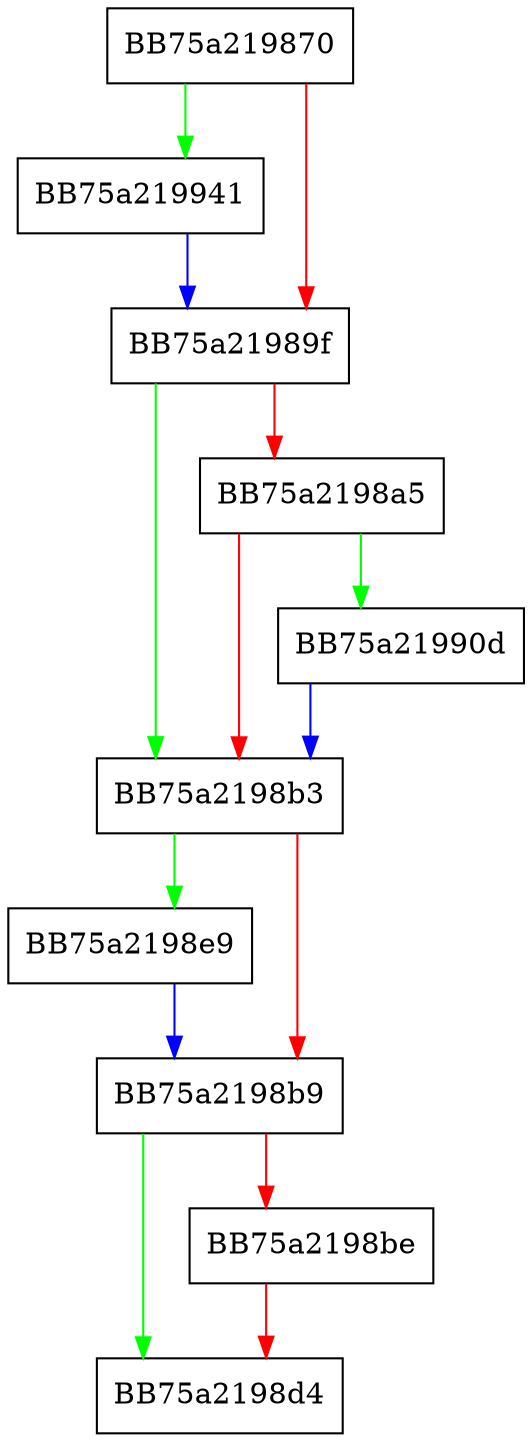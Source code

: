 digraph SymCryptMd5Append {
  node [shape="box"];
  graph [splines=ortho];
  BB75a219870 -> BB75a219941 [color="green"];
  BB75a219870 -> BB75a21989f [color="red"];
  BB75a21989f -> BB75a2198b3 [color="green"];
  BB75a21989f -> BB75a2198a5 [color="red"];
  BB75a2198a5 -> BB75a21990d [color="green"];
  BB75a2198a5 -> BB75a2198b3 [color="red"];
  BB75a2198b3 -> BB75a2198e9 [color="green"];
  BB75a2198b3 -> BB75a2198b9 [color="red"];
  BB75a2198b9 -> BB75a2198d4 [color="green"];
  BB75a2198b9 -> BB75a2198be [color="red"];
  BB75a2198be -> BB75a2198d4 [color="red"];
  BB75a2198e9 -> BB75a2198b9 [color="blue"];
  BB75a21990d -> BB75a2198b3 [color="blue"];
  BB75a219941 -> BB75a21989f [color="blue"];
}